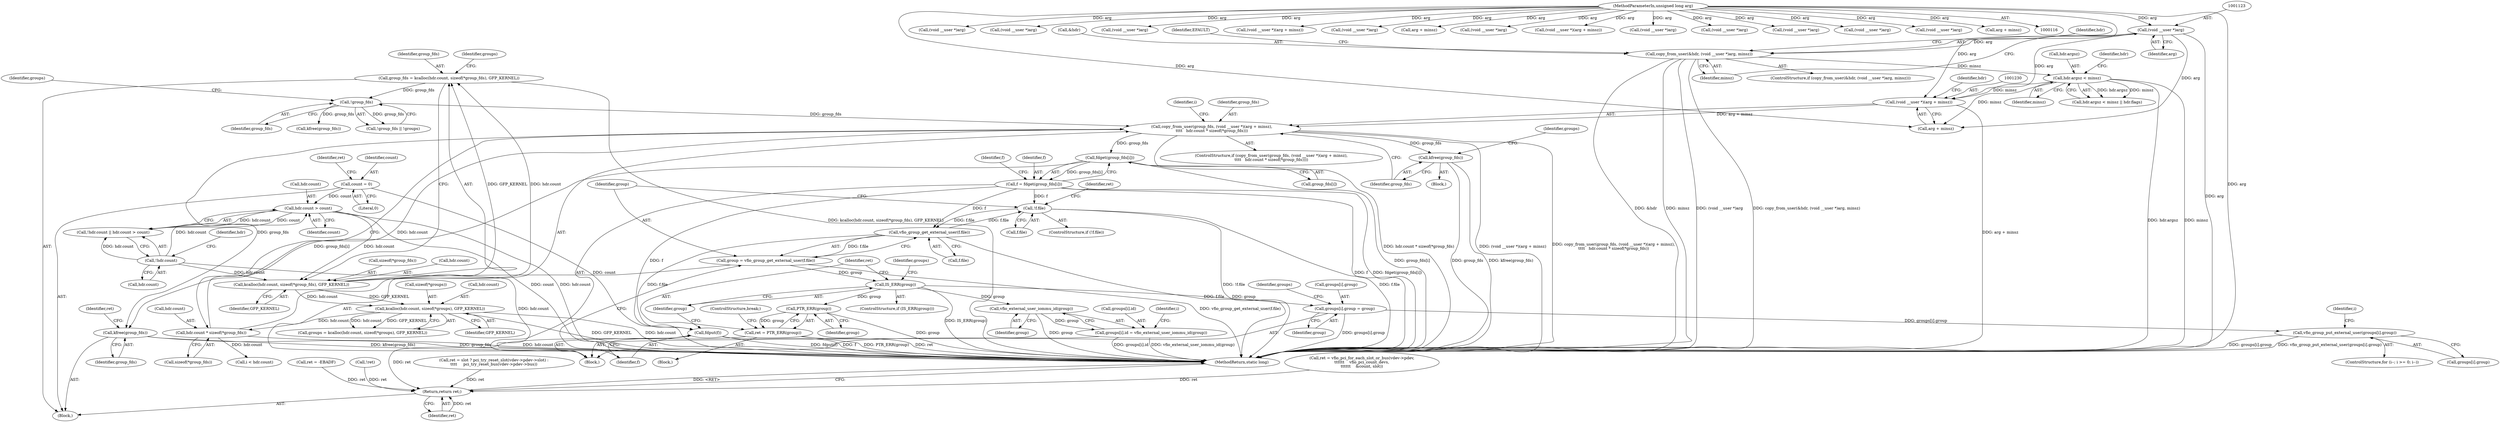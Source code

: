 digraph "0_linux_05692d7005a364add85c6e25a6c4447ce08f913a@API" {
"1001227" [label="(Call,copy_from_user(group_fds, (void __user *)(arg + minsz),\n\t\t\t\t   hdr.count * sizeof(*group_fds)))"];
"1001214" [label="(Call,!group_fds)"];
"1001192" [label="(Call,group_fds = kcalloc(hdr.count, sizeof(*group_fds), GFP_KERNEL))"];
"1001194" [label="(Call,kcalloc(hdr.count, sizeof(*group_fds), GFP_KERNEL))"];
"1001184" [label="(Call,hdr.count > count)"];
"1001180" [label="(Call,!hdr.count)"];
"1001111" [label="(Call,count = 0)"];
"1001229" [label="(Call,(void __user *)(arg + minsz))"];
"1001122" [label="(Call,(void __user *)arg)"];
"1000119" [label="(MethodParameterIn,unsigned long arg)"];
"1001131" [label="(Call,hdr.argsz < minsz)"];
"1001119" [label="(Call,copy_from_user(&hdr, (void __user *)arg, minsz))"];
"1001234" [label="(Call,hdr.count * sizeof(*group_fds))"];
"1001204" [label="(Call,kcalloc(hdr.count, sizeof(*groups), GFP_KERNEL))"];
"1001242" [label="(Call,kfree(group_fds))"];
"1001265" [label="(Call,fdget(group_fds[i]))"];
"1001263" [label="(Call,f = fdget(group_fds[i]))"];
"1001270" [label="(Call,!f.file)"];
"1001282" [label="(Call,vfio_group_get_external_user(f.file))"];
"1001280" [label="(Call,group = vfio_group_get_external_user(f.file))"];
"1001289" [label="(Call,IS_ERR(group))"];
"1001294" [label="(Call,PTR_ERR(group))"];
"1001292" [label="(Call,ret = PTR_ERR(group))"];
"1001375" [label="(Return,return ret;)"];
"1001297" [label="(Call,groups[i].group = group)"];
"1001367" [label="(Call,vfio_group_put_external_user(groups[i].group))"];
"1001310" [label="(Call,vfio_external_user_iommu_id(group))"];
"1001304" [label="(Call,groups[i].id = vfio_external_user_iommu_id(group))"];
"1001286" [label="(Call,fdput(f))"];
"1001312" [label="(Call,kfree(group_fds))"];
"1000716" [label="(Call,(void __user *)arg)"];
"1000609" [label="(Call,(void __user *)arg)"];
"1001122" [label="(Call,(void __user *)arg)"];
"1000686" [label="(Call,(void __user *)arg)"];
"1001375" [label="(Return,return ret;)"];
"1001293" [label="(Identifier,ret)"];
"1001198" [label="(Call,sizeof(*group_fds))"];
"1001074" [label="(Call,(void __user *)(arg + minsz))"];
"1001303" [label="(Identifier,group)"];
"1001205" [label="(Call,hdr.count)"];
"1001226" [label="(ControlStructure,if (copy_from_user(group_fds, (void __user *)(arg + minsz),\n\t\t\t\t   hdr.count * sizeof(*group_fds))))"];
"1001229" [label="(Call,(void __user *)(arg + minsz))"];
"1000557" [label="(Call,(void __user *)arg)"];
"1000834" [label="(Call,arg + minsz)"];
"1001185" [label="(Call,hdr.count)"];
"1001275" [label="(Call,ret = -EBADF)"];
"1001217" [label="(Identifier,groups)"];
"1001280" [label="(Call,group = vfio_group_get_external_user(f.file))"];
"1001211" [label="(Identifier,GFP_KERNEL)"];
"1001376" [label="(Identifier,ret)"];
"1001271" [label="(Call,f.file)"];
"1001193" [label="(Identifier,group_fds)"];
"1001120" [label="(Call,&hdr)"];
"1001181" [label="(Call,hdr.count)"];
"1000183" [label="(Call,(void __user *)arg)"];
"1001227" [label="(Call,copy_from_user(group_fds, (void __user *)(arg + minsz),\n\t\t\t\t   hdr.count * sizeof(*group_fds)))"];
"1001296" [label="(ControlStructure,break;)"];
"1001270" [label="(Call,!f.file)"];
"1001112" [label="(Identifier,count)"];
"1001340" [label="(Call,!ret)"];
"1001283" [label="(Call,f.file)"];
"1001214" [label="(Call,!group_fds)"];
"1001213" [label="(Call,!group_fds || !groups)"];
"1001236" [label="(Identifier,hdr)"];
"1001289" [label="(Call,IS_ERR(group))"];
"1001315" [label="(Identifier,ret)"];
"1001291" [label="(Block,)"];
"1001184" [label="(Call,hdr.count > count)"];
"1001241" [label="(Block,)"];
"1001243" [label="(Identifier,group_fds)"];
"1001215" [label="(Identifier,group_fds)"];
"1001380" [label="(MethodReturn,static long)"];
"1001194" [label="(Call,kcalloc(hdr.count, sizeof(*group_fds), GFP_KERNEL))"];
"1000832" [label="(Call,(void __user *)(arg + minsz))"];
"1000119" [label="(MethodParameterIn,unsigned long arg)"];
"1001312" [label="(Call,kfree(group_fds))"];
"1001135" [label="(Identifier,minsz)"];
"1001253" [label="(Call,i < hdr.count)"];
"1001219" [label="(Call,kfree(group_fds))"];
"1001359" [label="(ControlStructure,for (i--; i >= 0; i--))"];
"1001272" [label="(Identifier,f)"];
"1001125" [label="(Identifier,minsz)"];
"1001281" [label="(Identifier,group)"];
"1001132" [label="(Call,hdr.argsz)"];
"1001235" [label="(Call,hdr.count)"];
"1001208" [label="(Call,sizeof(*groups))"];
"1001179" [label="(Call,!hdr.count || hdr.count > count)"];
"1001116" [label="(Identifier,ret)"];
"1001263" [label="(Call,f = fdget(group_fds[i]))"];
"1001192" [label="(Call,group_fds = kcalloc(hdr.count, sizeof(*group_fds), GFP_KERNEL))"];
"1001276" [label="(Identifier,ret)"];
"1001290" [label="(Identifier,group)"];
"1001242" [label="(Call,kfree(group_fds))"];
"1001201" [label="(Identifier,GFP_KERNEL)"];
"1000136" [label="(Call,(void __user *)arg)"];
"1001298" [label="(Call,groups[i].group)"];
"1001204" [label="(Call,kcalloc(hdr.count, sizeof(*groups), GFP_KERNEL))"];
"1001128" [label="(Identifier,EFAULT)"];
"1001100" [label="(Block,)"];
"1001342" [label="(Call,ret = slot ? pci_try_reset_slot(vdev->pdev->slot) :\n\t\t\t\t     pci_try_reset_bus(vdev->pdev->bus))"];
"1001307" [label="(Identifier,groups)"];
"1001238" [label="(Call,sizeof(*group_fds))"];
"1000212" [label="(Call,(void __user *)arg)"];
"1001287" [label="(Identifier,f)"];
"1001231" [label="(Call,arg + minsz)"];
"1001118" [label="(ControlStructure,if (copy_from_user(&hdr, (void __user *)arg, minsz)))"];
"1001311" [label="(Identifier,group)"];
"1001294" [label="(Call,PTR_ERR(group))"];
"1001195" [label="(Call,hdr.count)"];
"1001137" [label="(Identifier,hdr)"];
"1001367" [label="(Call,vfio_group_put_external_user(groups[i].group))"];
"1001260" [label="(Block,)"];
"1001133" [label="(Identifier,hdr)"];
"1001228" [label="(Identifier,group_fds)"];
"1001269" [label="(ControlStructure,if (!f.file))"];
"1001186" [label="(Identifier,hdr)"];
"1001131" [label="(Call,hdr.argsz < minsz)"];
"1001259" [label="(Identifier,i)"];
"1001180" [label="(Call,!hdr.count)"];
"1001305" [label="(Call,groups[i].id)"];
"1001203" [label="(Identifier,groups)"];
"1001313" [label="(Identifier,group_fds)"];
"1001292" [label="(Call,ret = PTR_ERR(group))"];
"1001251" [label="(Identifier,i)"];
"1001164" [label="(Call,ret = vfio_pci_for_each_slot_or_bus(vdev->pdev,\n\t\t\t\t\t\t    vfio_pci_count_devs,\n\t\t\t\t\t\t    &count, slot))"];
"1001295" [label="(Identifier,group)"];
"1001058" [label="(Call,(void __user *)arg)"];
"1001297" [label="(Call,groups[i].group = group)"];
"1001234" [label="(Call,hdr.count * sizeof(*group_fds))"];
"1001264" [label="(Identifier,f)"];
"1000589" [label="(Call,(void __user *)arg)"];
"1001245" [label="(Identifier,groups)"];
"1001300" [label="(Identifier,groups)"];
"1001282" [label="(Call,vfio_group_get_external_user(f.file))"];
"1001265" [label="(Call,fdget(group_fds[i]))"];
"1001310" [label="(Call,vfio_external_user_iommu_id(group))"];
"1001124" [label="(Identifier,arg)"];
"1001188" [label="(Identifier,count)"];
"1000922" [label="(Call,(void __user *)arg)"];
"1001266" [label="(Call,group_fds[i])"];
"1001368" [label="(Call,groups[i].group)"];
"1001304" [label="(Call,groups[i].id = vfio_external_user_iommu_id(group))"];
"1001111" [label="(Call,count = 0)"];
"1001202" [label="(Call,groups = kcalloc(hdr.count, sizeof(*groups), GFP_KERNEL))"];
"1001286" [label="(Call,fdput(f))"];
"1001366" [label="(Identifier,i)"];
"1001119" [label="(Call,copy_from_user(&hdr, (void __user *)arg, minsz))"];
"1001113" [label="(Literal,0)"];
"1001288" [label="(ControlStructure,if (IS_ERR(group)))"];
"1001130" [label="(Call,hdr.argsz < minsz || hdr.flags)"];
"1001076" [label="(Call,arg + minsz)"];
"1001227" -> "1001226"  [label="AST: "];
"1001227" -> "1001234"  [label="CFG: "];
"1001228" -> "1001227"  [label="AST: "];
"1001229" -> "1001227"  [label="AST: "];
"1001234" -> "1001227"  [label="AST: "];
"1001243" -> "1001227"  [label="CFG: "];
"1001251" -> "1001227"  [label="CFG: "];
"1001227" -> "1001380"  [label="DDG: (void __user *)(arg + minsz)"];
"1001227" -> "1001380"  [label="DDG: copy_from_user(group_fds, (void __user *)(arg + minsz),\n\t\t\t\t   hdr.count * sizeof(*group_fds))"];
"1001227" -> "1001380"  [label="DDG: hdr.count * sizeof(*group_fds)"];
"1001214" -> "1001227"  [label="DDG: group_fds"];
"1001229" -> "1001227"  [label="DDG: arg + minsz"];
"1001234" -> "1001227"  [label="DDG: hdr.count"];
"1001227" -> "1001242"  [label="DDG: group_fds"];
"1001227" -> "1001265"  [label="DDG: group_fds"];
"1001227" -> "1001312"  [label="DDG: group_fds"];
"1001214" -> "1001213"  [label="AST: "];
"1001214" -> "1001215"  [label="CFG: "];
"1001215" -> "1001214"  [label="AST: "];
"1001217" -> "1001214"  [label="CFG: "];
"1001213" -> "1001214"  [label="CFG: "];
"1001214" -> "1001213"  [label="DDG: group_fds"];
"1001192" -> "1001214"  [label="DDG: group_fds"];
"1001214" -> "1001219"  [label="DDG: group_fds"];
"1001192" -> "1001100"  [label="AST: "];
"1001192" -> "1001194"  [label="CFG: "];
"1001193" -> "1001192"  [label="AST: "];
"1001194" -> "1001192"  [label="AST: "];
"1001203" -> "1001192"  [label="CFG: "];
"1001192" -> "1001380"  [label="DDG: kcalloc(hdr.count, sizeof(*group_fds), GFP_KERNEL)"];
"1001194" -> "1001192"  [label="DDG: hdr.count"];
"1001194" -> "1001192"  [label="DDG: GFP_KERNEL"];
"1001194" -> "1001201"  [label="CFG: "];
"1001195" -> "1001194"  [label="AST: "];
"1001198" -> "1001194"  [label="AST: "];
"1001201" -> "1001194"  [label="AST: "];
"1001184" -> "1001194"  [label="DDG: hdr.count"];
"1001180" -> "1001194"  [label="DDG: hdr.count"];
"1001194" -> "1001204"  [label="DDG: hdr.count"];
"1001194" -> "1001204"  [label="DDG: GFP_KERNEL"];
"1001184" -> "1001179"  [label="AST: "];
"1001184" -> "1001188"  [label="CFG: "];
"1001185" -> "1001184"  [label="AST: "];
"1001188" -> "1001184"  [label="AST: "];
"1001179" -> "1001184"  [label="CFG: "];
"1001184" -> "1001380"  [label="DDG: count"];
"1001184" -> "1001380"  [label="DDG: hdr.count"];
"1001184" -> "1001179"  [label="DDG: hdr.count"];
"1001184" -> "1001179"  [label="DDG: count"];
"1001180" -> "1001184"  [label="DDG: hdr.count"];
"1001111" -> "1001184"  [label="DDG: count"];
"1001180" -> "1001179"  [label="AST: "];
"1001180" -> "1001181"  [label="CFG: "];
"1001181" -> "1001180"  [label="AST: "];
"1001186" -> "1001180"  [label="CFG: "];
"1001179" -> "1001180"  [label="CFG: "];
"1001180" -> "1001380"  [label="DDG: hdr.count"];
"1001180" -> "1001179"  [label="DDG: hdr.count"];
"1001111" -> "1001100"  [label="AST: "];
"1001111" -> "1001113"  [label="CFG: "];
"1001112" -> "1001111"  [label="AST: "];
"1001113" -> "1001111"  [label="AST: "];
"1001116" -> "1001111"  [label="CFG: "];
"1001111" -> "1001380"  [label="DDG: count"];
"1001229" -> "1001231"  [label="CFG: "];
"1001230" -> "1001229"  [label="AST: "];
"1001231" -> "1001229"  [label="AST: "];
"1001236" -> "1001229"  [label="CFG: "];
"1001229" -> "1001380"  [label="DDG: arg + minsz"];
"1001122" -> "1001229"  [label="DDG: arg"];
"1000119" -> "1001229"  [label="DDG: arg"];
"1001131" -> "1001229"  [label="DDG: minsz"];
"1001122" -> "1001119"  [label="AST: "];
"1001122" -> "1001124"  [label="CFG: "];
"1001123" -> "1001122"  [label="AST: "];
"1001124" -> "1001122"  [label="AST: "];
"1001125" -> "1001122"  [label="CFG: "];
"1001122" -> "1001380"  [label="DDG: arg"];
"1001122" -> "1001119"  [label="DDG: arg"];
"1000119" -> "1001122"  [label="DDG: arg"];
"1001122" -> "1001231"  [label="DDG: arg"];
"1000119" -> "1000116"  [label="AST: "];
"1000119" -> "1001380"  [label="DDG: arg"];
"1000119" -> "1000136"  [label="DDG: arg"];
"1000119" -> "1000183"  [label="DDG: arg"];
"1000119" -> "1000212"  [label="DDG: arg"];
"1000119" -> "1000557"  [label="DDG: arg"];
"1000119" -> "1000589"  [label="DDG: arg"];
"1000119" -> "1000609"  [label="DDG: arg"];
"1000119" -> "1000686"  [label="DDG: arg"];
"1000119" -> "1000716"  [label="DDG: arg"];
"1000119" -> "1000832"  [label="DDG: arg"];
"1000119" -> "1000834"  [label="DDG: arg"];
"1000119" -> "1000922"  [label="DDG: arg"];
"1000119" -> "1001058"  [label="DDG: arg"];
"1000119" -> "1001074"  [label="DDG: arg"];
"1000119" -> "1001076"  [label="DDG: arg"];
"1000119" -> "1001231"  [label="DDG: arg"];
"1001131" -> "1001130"  [label="AST: "];
"1001131" -> "1001135"  [label="CFG: "];
"1001132" -> "1001131"  [label="AST: "];
"1001135" -> "1001131"  [label="AST: "];
"1001137" -> "1001131"  [label="CFG: "];
"1001130" -> "1001131"  [label="CFG: "];
"1001131" -> "1001380"  [label="DDG: minsz"];
"1001131" -> "1001380"  [label="DDG: hdr.argsz"];
"1001131" -> "1001130"  [label="DDG: hdr.argsz"];
"1001131" -> "1001130"  [label="DDG: minsz"];
"1001119" -> "1001131"  [label="DDG: minsz"];
"1001131" -> "1001231"  [label="DDG: minsz"];
"1001119" -> "1001118"  [label="AST: "];
"1001119" -> "1001125"  [label="CFG: "];
"1001120" -> "1001119"  [label="AST: "];
"1001125" -> "1001119"  [label="AST: "];
"1001128" -> "1001119"  [label="CFG: "];
"1001133" -> "1001119"  [label="CFG: "];
"1001119" -> "1001380"  [label="DDG: (void __user *)arg"];
"1001119" -> "1001380"  [label="DDG: copy_from_user(&hdr, (void __user *)arg, minsz)"];
"1001119" -> "1001380"  [label="DDG: &hdr"];
"1001119" -> "1001380"  [label="DDG: minsz"];
"1001234" -> "1001238"  [label="CFG: "];
"1001235" -> "1001234"  [label="AST: "];
"1001238" -> "1001234"  [label="AST: "];
"1001234" -> "1001380"  [label="DDG: hdr.count"];
"1001204" -> "1001234"  [label="DDG: hdr.count"];
"1001234" -> "1001253"  [label="DDG: hdr.count"];
"1001204" -> "1001202"  [label="AST: "];
"1001204" -> "1001211"  [label="CFG: "];
"1001205" -> "1001204"  [label="AST: "];
"1001208" -> "1001204"  [label="AST: "];
"1001211" -> "1001204"  [label="AST: "];
"1001202" -> "1001204"  [label="CFG: "];
"1001204" -> "1001380"  [label="DDG: hdr.count"];
"1001204" -> "1001380"  [label="DDG: GFP_KERNEL"];
"1001204" -> "1001202"  [label="DDG: hdr.count"];
"1001204" -> "1001202"  [label="DDG: GFP_KERNEL"];
"1001242" -> "1001241"  [label="AST: "];
"1001242" -> "1001243"  [label="CFG: "];
"1001243" -> "1001242"  [label="AST: "];
"1001245" -> "1001242"  [label="CFG: "];
"1001242" -> "1001380"  [label="DDG: group_fds"];
"1001242" -> "1001380"  [label="DDG: kfree(group_fds)"];
"1001265" -> "1001263"  [label="AST: "];
"1001265" -> "1001266"  [label="CFG: "];
"1001266" -> "1001265"  [label="AST: "];
"1001263" -> "1001265"  [label="CFG: "];
"1001265" -> "1001380"  [label="DDG: group_fds[i]"];
"1001265" -> "1001263"  [label="DDG: group_fds[i]"];
"1001265" -> "1001312"  [label="DDG: group_fds[i]"];
"1001263" -> "1001260"  [label="AST: "];
"1001264" -> "1001263"  [label="AST: "];
"1001272" -> "1001263"  [label="CFG: "];
"1001263" -> "1001380"  [label="DDG: fdget(group_fds[i])"];
"1001263" -> "1001380"  [label="DDG: f"];
"1001263" -> "1001270"  [label="DDG: f"];
"1001263" -> "1001282"  [label="DDG: f"];
"1001263" -> "1001286"  [label="DDG: f"];
"1001270" -> "1001269"  [label="AST: "];
"1001270" -> "1001271"  [label="CFG: "];
"1001271" -> "1001270"  [label="AST: "];
"1001276" -> "1001270"  [label="CFG: "];
"1001281" -> "1001270"  [label="CFG: "];
"1001270" -> "1001380"  [label="DDG: !f.file"];
"1001270" -> "1001380"  [label="DDG: f.file"];
"1001282" -> "1001270"  [label="DDG: f.file"];
"1001270" -> "1001282"  [label="DDG: f.file"];
"1001282" -> "1001280"  [label="AST: "];
"1001282" -> "1001283"  [label="CFG: "];
"1001283" -> "1001282"  [label="AST: "];
"1001280" -> "1001282"  [label="CFG: "];
"1001282" -> "1001380"  [label="DDG: f.file"];
"1001282" -> "1001280"  [label="DDG: f.file"];
"1001282" -> "1001286"  [label="DDG: f.file"];
"1001280" -> "1001260"  [label="AST: "];
"1001281" -> "1001280"  [label="AST: "];
"1001287" -> "1001280"  [label="CFG: "];
"1001280" -> "1001380"  [label="DDG: vfio_group_get_external_user(f.file)"];
"1001280" -> "1001289"  [label="DDG: group"];
"1001289" -> "1001288"  [label="AST: "];
"1001289" -> "1001290"  [label="CFG: "];
"1001290" -> "1001289"  [label="AST: "];
"1001293" -> "1001289"  [label="CFG: "];
"1001300" -> "1001289"  [label="CFG: "];
"1001289" -> "1001380"  [label="DDG: IS_ERR(group)"];
"1001289" -> "1001294"  [label="DDG: group"];
"1001289" -> "1001297"  [label="DDG: group"];
"1001289" -> "1001310"  [label="DDG: group"];
"1001294" -> "1001292"  [label="AST: "];
"1001294" -> "1001295"  [label="CFG: "];
"1001295" -> "1001294"  [label="AST: "];
"1001292" -> "1001294"  [label="CFG: "];
"1001294" -> "1001380"  [label="DDG: group"];
"1001294" -> "1001292"  [label="DDG: group"];
"1001292" -> "1001291"  [label="AST: "];
"1001293" -> "1001292"  [label="AST: "];
"1001296" -> "1001292"  [label="CFG: "];
"1001292" -> "1001380"  [label="DDG: PTR_ERR(group)"];
"1001292" -> "1001380"  [label="DDG: ret"];
"1001292" -> "1001375"  [label="DDG: ret"];
"1001375" -> "1001100"  [label="AST: "];
"1001375" -> "1001376"  [label="CFG: "];
"1001376" -> "1001375"  [label="AST: "];
"1001380" -> "1001375"  [label="CFG: "];
"1001375" -> "1001380"  [label="DDG: <RET>"];
"1001376" -> "1001375"  [label="DDG: ret"];
"1001164" -> "1001375"  [label="DDG: ret"];
"1001340" -> "1001375"  [label="DDG: ret"];
"1001342" -> "1001375"  [label="DDG: ret"];
"1001275" -> "1001375"  [label="DDG: ret"];
"1001297" -> "1001260"  [label="AST: "];
"1001297" -> "1001303"  [label="CFG: "];
"1001298" -> "1001297"  [label="AST: "];
"1001303" -> "1001297"  [label="AST: "];
"1001307" -> "1001297"  [label="CFG: "];
"1001297" -> "1001380"  [label="DDG: groups[i].group"];
"1001297" -> "1001367"  [label="DDG: groups[i].group"];
"1001367" -> "1001359"  [label="AST: "];
"1001367" -> "1001368"  [label="CFG: "];
"1001368" -> "1001367"  [label="AST: "];
"1001366" -> "1001367"  [label="CFG: "];
"1001367" -> "1001380"  [label="DDG: vfio_group_put_external_user(groups[i].group)"];
"1001367" -> "1001380"  [label="DDG: groups[i].group"];
"1001310" -> "1001304"  [label="AST: "];
"1001310" -> "1001311"  [label="CFG: "];
"1001311" -> "1001310"  [label="AST: "];
"1001304" -> "1001310"  [label="CFG: "];
"1001310" -> "1001380"  [label="DDG: group"];
"1001310" -> "1001304"  [label="DDG: group"];
"1001304" -> "1001260"  [label="AST: "];
"1001305" -> "1001304"  [label="AST: "];
"1001259" -> "1001304"  [label="CFG: "];
"1001304" -> "1001380"  [label="DDG: vfio_external_user_iommu_id(group)"];
"1001304" -> "1001380"  [label="DDG: groups[i].id"];
"1001286" -> "1001260"  [label="AST: "];
"1001286" -> "1001287"  [label="CFG: "];
"1001287" -> "1001286"  [label="AST: "];
"1001290" -> "1001286"  [label="CFG: "];
"1001286" -> "1001380"  [label="DDG: fdput(f)"];
"1001286" -> "1001380"  [label="DDG: f"];
"1001312" -> "1001100"  [label="AST: "];
"1001312" -> "1001313"  [label="CFG: "];
"1001313" -> "1001312"  [label="AST: "];
"1001315" -> "1001312"  [label="CFG: "];
"1001312" -> "1001380"  [label="DDG: kfree(group_fds)"];
"1001312" -> "1001380"  [label="DDG: group_fds"];
}
